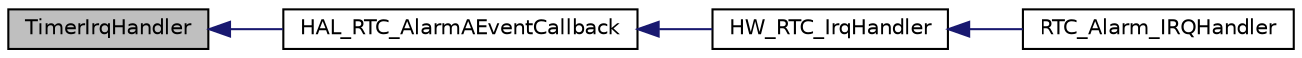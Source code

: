 digraph "TimerIrqHandler"
{
  edge [fontname="Helvetica",fontsize="10",labelfontname="Helvetica",labelfontsize="10"];
  node [fontname="Helvetica",fontsize="10",shape=record];
  rankdir="LR";
  Node62 [label="TimerIrqHandler",height=0.2,width=0.4,color="black", fillcolor="grey75", style="filled", fontcolor="black"];
  Node62 -> Node63 [dir="back",color="midnightblue",fontsize="10",style="solid"];
  Node63 [label="HAL_RTC_AlarmAEventCallback",height=0.2,width=0.4,color="black", fillcolor="white", style="filled",URL="$stm32l1xx__hal__msp_8c.html#a11aeff83fd498cddbed3bcddcf017e0a",tooltip="Alarm A callback. "];
  Node63 -> Node64 [dir="back",color="midnightblue",fontsize="10",style="solid"];
  Node64 [label="HW_RTC_IrqHandler",height=0.2,width=0.4,color="black", fillcolor="white", style="filled",URL="$group___lory_s_d_k___r_t_c___functions.html#gae8ae8ef64d3025701112d509285006d4",tooltip="RTC IRQ Handler on the RTC Alarm "];
  Node64 -> Node65 [dir="back",color="midnightblue",fontsize="10",style="solid"];
  Node65 [label="RTC_Alarm_IRQHandler",height=0.2,width=0.4,color="black", fillcolor="white", style="filled",URL="$stm32l1xx__it_8c.html#a4da4fb52ec579671d337938e78f9a207"];
}
